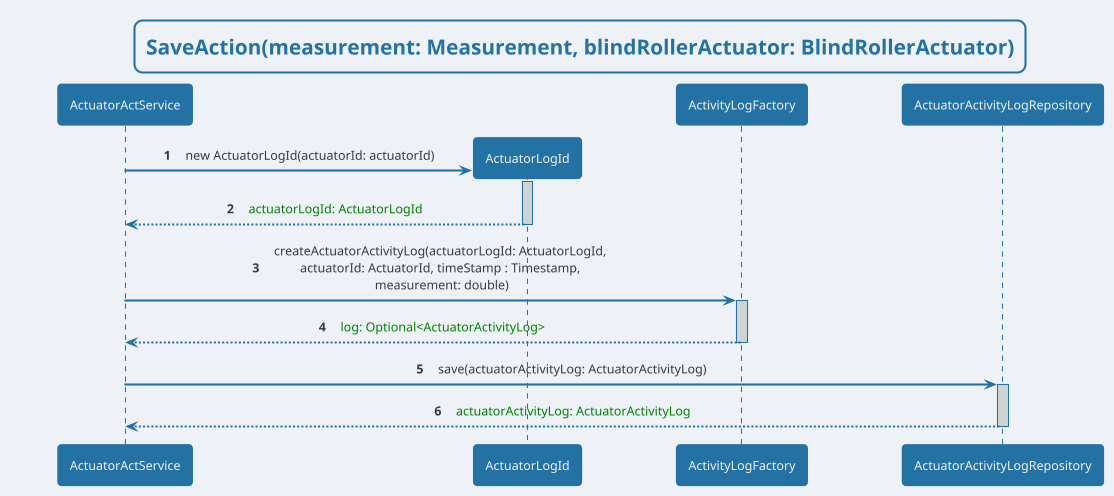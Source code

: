 @startuml
'https://plantuml.com/sequence-diagram

!theme cerulean-outline

skinparam backgroundColor #EEF2F7
skinparam titleBorderRoundCorner 15
skinparam titleBorderThickness 2
skinparam titleBorderColor #2471A3
skinparam titleFontColor #2471A3
skinparam sequenceArrowThickness 2
skinparam defaultTextAlignment center
skinparam sequenceParticipantBorderThickness 2
skinparam sequenceParticipantFontColor #EEF2F7
skinparam sequenceLifeLineBorderColor #2471A3
skinparam sequenceLifeLineBorderThickness 1.5
skinparam sequenceParticipantBackgroundColor #2471A3
skinparam sequenceParticipantBorderColor #2471A3
skinparam CollectionsBorderColor #000000
skinparam CollectionsBackgroundColor #2471A3
skinparam CollectionsFontColor #EEF2F7
skinparam ArrowColor #2471A3
skinparam ArrowThickness 2
skinparam sequenceLifeLineBackgroundColor #D0D3D4
autonumber

title SaveAction(measurement: Measurement, blindRollerActuator: BlindRollerActuator)


ActuatorActService -> ActuatorLogId**: new ActuatorLogId(actuatorId: actuatorId)
activate ActuatorLogId
ActuatorLogId --> ActuatorActService: <font color="green">actuatorLogId: ActuatorLogId </font>
deactivate ActuatorLogId

ActuatorActService -> ActivityLogFactory: createActuatorActivityLog(actuatorLogId: ActuatorLogId, \nactuatorId: ActuatorId, timeStamp : Timestamp, \nmeasurement: double)
activate ActivityLogFactory
ActivityLogFactory --> ActuatorActService: <font color="green">log: Optional<ActuatorActivityLog> </font>
deactivate ActivityLogFactory

ActuatorActService -> ActuatorActivityLogRepository: save(actuatorActivityLog: ActuatorActivityLog)
activate ActuatorActivityLogRepository
ActuatorActivityLogRepository --> ActuatorActService: <font color="green">actuatorActivityLog: ActuatorActivityLog </font>
deactivate ActuatorActivityLogRepository

@enduml